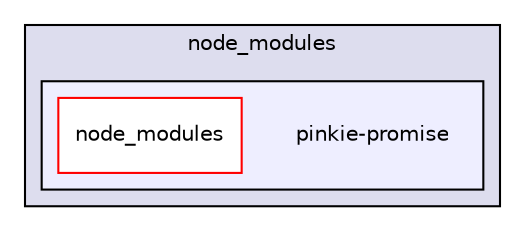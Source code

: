 digraph "gulp-src/node_modules/gulp-concat/node_modules/gulp-util/node_modules/dateformat/node_modules/meow/node_modules/read-pkg-up/node_modules/find-up/node_modules/pinkie-promise" {
  compound=true
  node [ fontsize="10", fontname="Helvetica"];
  edge [ labelfontsize="10", labelfontname="Helvetica"];
  subgraph clusterdir_9ac135d592454a50f147f33cc981e7eb {
    graph [ bgcolor="#ddddee", pencolor="black", label="node_modules" fontname="Helvetica", fontsize="10", URL="dir_9ac135d592454a50f147f33cc981e7eb.html"]
  subgraph clusterdir_06a75aa4bb93a8cf879c6e2c99612c86 {
    graph [ bgcolor="#eeeeff", pencolor="black", label="" URL="dir_06a75aa4bb93a8cf879c6e2c99612c86.html"];
    dir_06a75aa4bb93a8cf879c6e2c99612c86 [shape=plaintext label="pinkie-promise"];
    dir_120b641f28691745a0a3c73661f01cb4 [shape=box label="node_modules" color="red" fillcolor="white" style="filled" URL="dir_120b641f28691745a0a3c73661f01cb4.html"];
  }
  }
}
